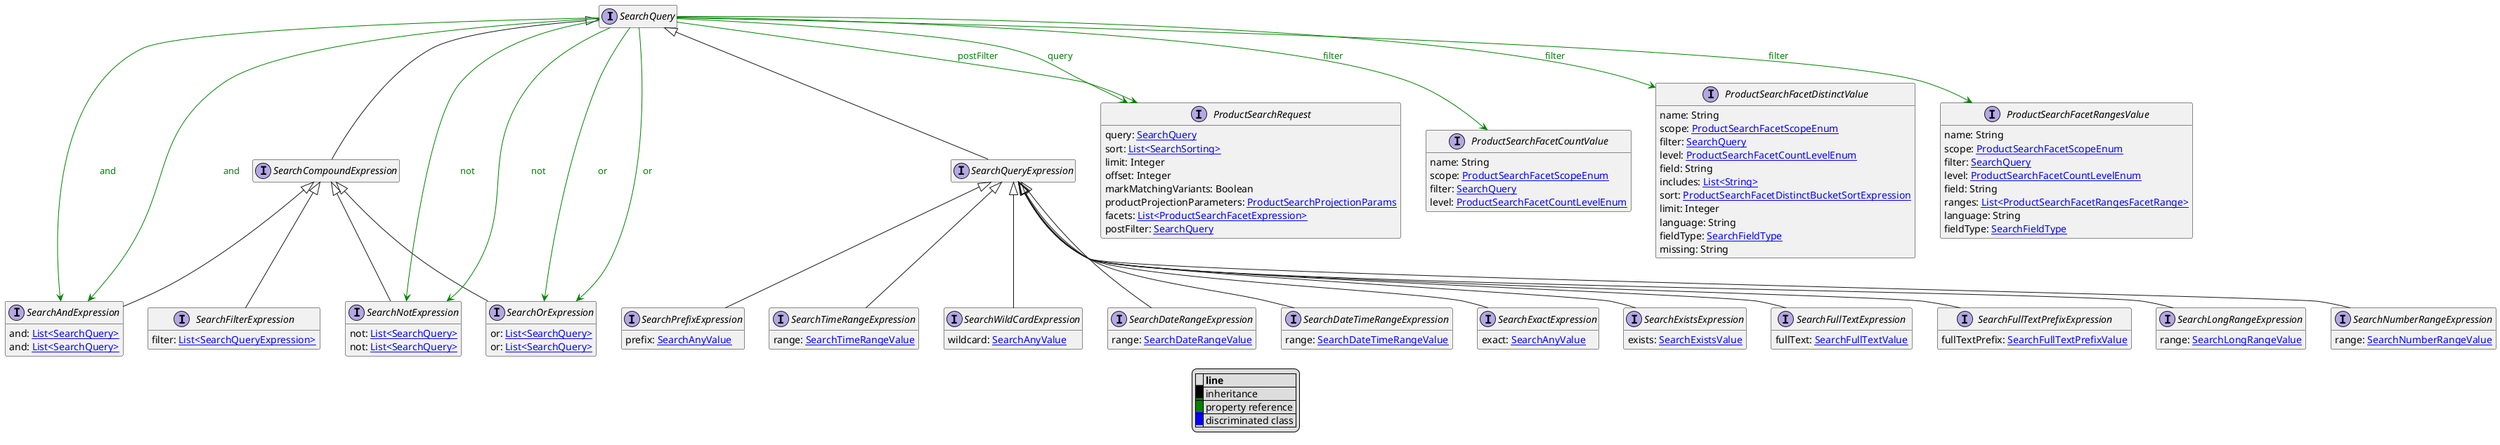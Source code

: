 @startuml

hide empty fields
hide empty methods
legend
|= |= line |
|<back:black>   </back>| inheritance |
|<back:green>   </back>| property reference |
|<back:blue>   </back>| discriminated class |
endlegend
interface SearchQuery [[SearchQuery.svg]]  {
}

interface SearchAndExpression [[SearchAndExpression.svg]] extends SearchCompoundExpression {
    and: [[SearchQuery.svg List<SearchQuery>]]
}
interface SearchCompoundExpression [[SearchCompoundExpression.svg]] extends SearchQuery {
}
interface SearchDateRangeExpression [[SearchDateRangeExpression.svg]] extends SearchQueryExpression {
    range: [[SearchDateRangeValue.svg SearchDateRangeValue]]
}
interface SearchDateTimeRangeExpression [[SearchDateTimeRangeExpression.svg]] extends SearchQueryExpression {
    range: [[SearchDateTimeRangeValue.svg SearchDateTimeRangeValue]]
}
interface SearchExactExpression [[SearchExactExpression.svg]] extends SearchQueryExpression {
    exact: [[SearchAnyValue.svg SearchAnyValue]]
}
interface SearchExistsExpression [[SearchExistsExpression.svg]] extends SearchQueryExpression {
    exists: [[SearchExistsValue.svg SearchExistsValue]]
}
interface SearchFilterExpression [[SearchFilterExpression.svg]] extends SearchCompoundExpression {
    filter: [[SearchQueryExpression.svg List<SearchQueryExpression>]]
}
interface SearchFullTextExpression [[SearchFullTextExpression.svg]] extends SearchQueryExpression {
    fullText: [[SearchFullTextValue.svg SearchFullTextValue]]
}
interface SearchFullTextPrefixExpression [[SearchFullTextPrefixExpression.svg]] extends SearchQueryExpression {
    fullTextPrefix: [[SearchFullTextPrefixValue.svg SearchFullTextPrefixValue]]
}
interface SearchLongRangeExpression [[SearchLongRangeExpression.svg]] extends SearchQueryExpression {
    range: [[SearchLongRangeValue.svg SearchLongRangeValue]]
}
interface SearchNotExpression [[SearchNotExpression.svg]] extends SearchCompoundExpression {
    not: [[SearchQuery.svg List<SearchQuery>]]
}
interface SearchNumberRangeExpression [[SearchNumberRangeExpression.svg]] extends SearchQueryExpression {
    range: [[SearchNumberRangeValue.svg SearchNumberRangeValue]]
}
interface SearchOrExpression [[SearchOrExpression.svg]] extends SearchCompoundExpression {
    or: [[SearchQuery.svg List<SearchQuery>]]
}
interface SearchPrefixExpression [[SearchPrefixExpression.svg]] extends SearchQueryExpression {
    prefix: [[SearchAnyValue.svg SearchAnyValue]]
}
interface SearchQueryExpression [[SearchQueryExpression.svg]] extends SearchQuery {
}
interface SearchTimeRangeExpression [[SearchTimeRangeExpression.svg]] extends SearchQueryExpression {
    range: [[SearchTimeRangeValue.svg SearchTimeRangeValue]]
}
interface SearchWildCardExpression [[SearchWildCardExpression.svg]] extends SearchQueryExpression {
    wildcard: [[SearchAnyValue.svg SearchAnyValue]]
}

interface SearchAndExpression [[SearchAndExpression.svg]]  {
    and: [[SearchQuery.svg List<SearchQuery>]]
}
interface SearchNotExpression [[SearchNotExpression.svg]]  {
    not: [[SearchQuery.svg List<SearchQuery>]]
}
interface SearchOrExpression [[SearchOrExpression.svg]]  {
    or: [[SearchQuery.svg List<SearchQuery>]]
}
interface ProductSearchRequest [[ProductSearchRequest.svg]]  {
    query: [[SearchQuery.svg SearchQuery]]
    sort: [[SearchSorting.svg List<SearchSorting>]]
    limit: Integer
    offset: Integer
    markMatchingVariants: Boolean
    productProjectionParameters: [[ProductSearchProjectionParams.svg ProductSearchProjectionParams]]
    facets: [[ProductSearchFacetExpression.svg List<ProductSearchFacetExpression>]]
    postFilter: [[SearchQuery.svg SearchQuery]]
}
interface ProductSearchFacetCountValue [[ProductSearchFacetCountValue.svg]]  {
    name: String
    scope: [[ProductSearchFacetScopeEnum.svg ProductSearchFacetScopeEnum]]
    filter: [[SearchQuery.svg SearchQuery]]
    level: [[ProductSearchFacetCountLevelEnum.svg ProductSearchFacetCountLevelEnum]]
}
interface ProductSearchFacetDistinctValue [[ProductSearchFacetDistinctValue.svg]]  {
    name: String
    scope: [[ProductSearchFacetScopeEnum.svg ProductSearchFacetScopeEnum]]
    filter: [[SearchQuery.svg SearchQuery]]
    level: [[ProductSearchFacetCountLevelEnum.svg ProductSearchFacetCountLevelEnum]]
    field: String
    includes: [[String.svg List<String>]]
    sort: [[ProductSearchFacetDistinctBucketSortExpression.svg ProductSearchFacetDistinctBucketSortExpression]]
    limit: Integer
    language: String
    fieldType: [[SearchFieldType.svg SearchFieldType]]
    missing: String
}
interface ProductSearchFacetRangesValue [[ProductSearchFacetRangesValue.svg]]  {
    name: String
    scope: [[ProductSearchFacetScopeEnum.svg ProductSearchFacetScopeEnum]]
    filter: [[SearchQuery.svg SearchQuery]]
    level: [[ProductSearchFacetCountLevelEnum.svg ProductSearchFacetCountLevelEnum]]
    field: String
    ranges: [[ProductSearchFacetRangesFacetRange.svg List<ProductSearchFacetRangesFacetRange>]]
    language: String
    fieldType: [[SearchFieldType.svg SearchFieldType]]
}

SearchQuery --> SearchAndExpression #green;text:green : "and"
SearchQuery --> SearchAndExpression #green;text:green : "and"
SearchQuery --> SearchNotExpression #green;text:green : "not"
SearchQuery --> SearchNotExpression #green;text:green : "not"
SearchQuery --> SearchOrExpression #green;text:green : "or"
SearchQuery --> SearchOrExpression #green;text:green : "or"
SearchQuery --> ProductSearchRequest #green;text:green : "query"
SearchQuery --> ProductSearchRequest #green;text:green : "postFilter"
SearchQuery --> ProductSearchFacetCountValue #green;text:green : "filter"
SearchQuery --> ProductSearchFacetDistinctValue #green;text:green : "filter"
SearchQuery --> ProductSearchFacetRangesValue #green;text:green : "filter"
@enduml
